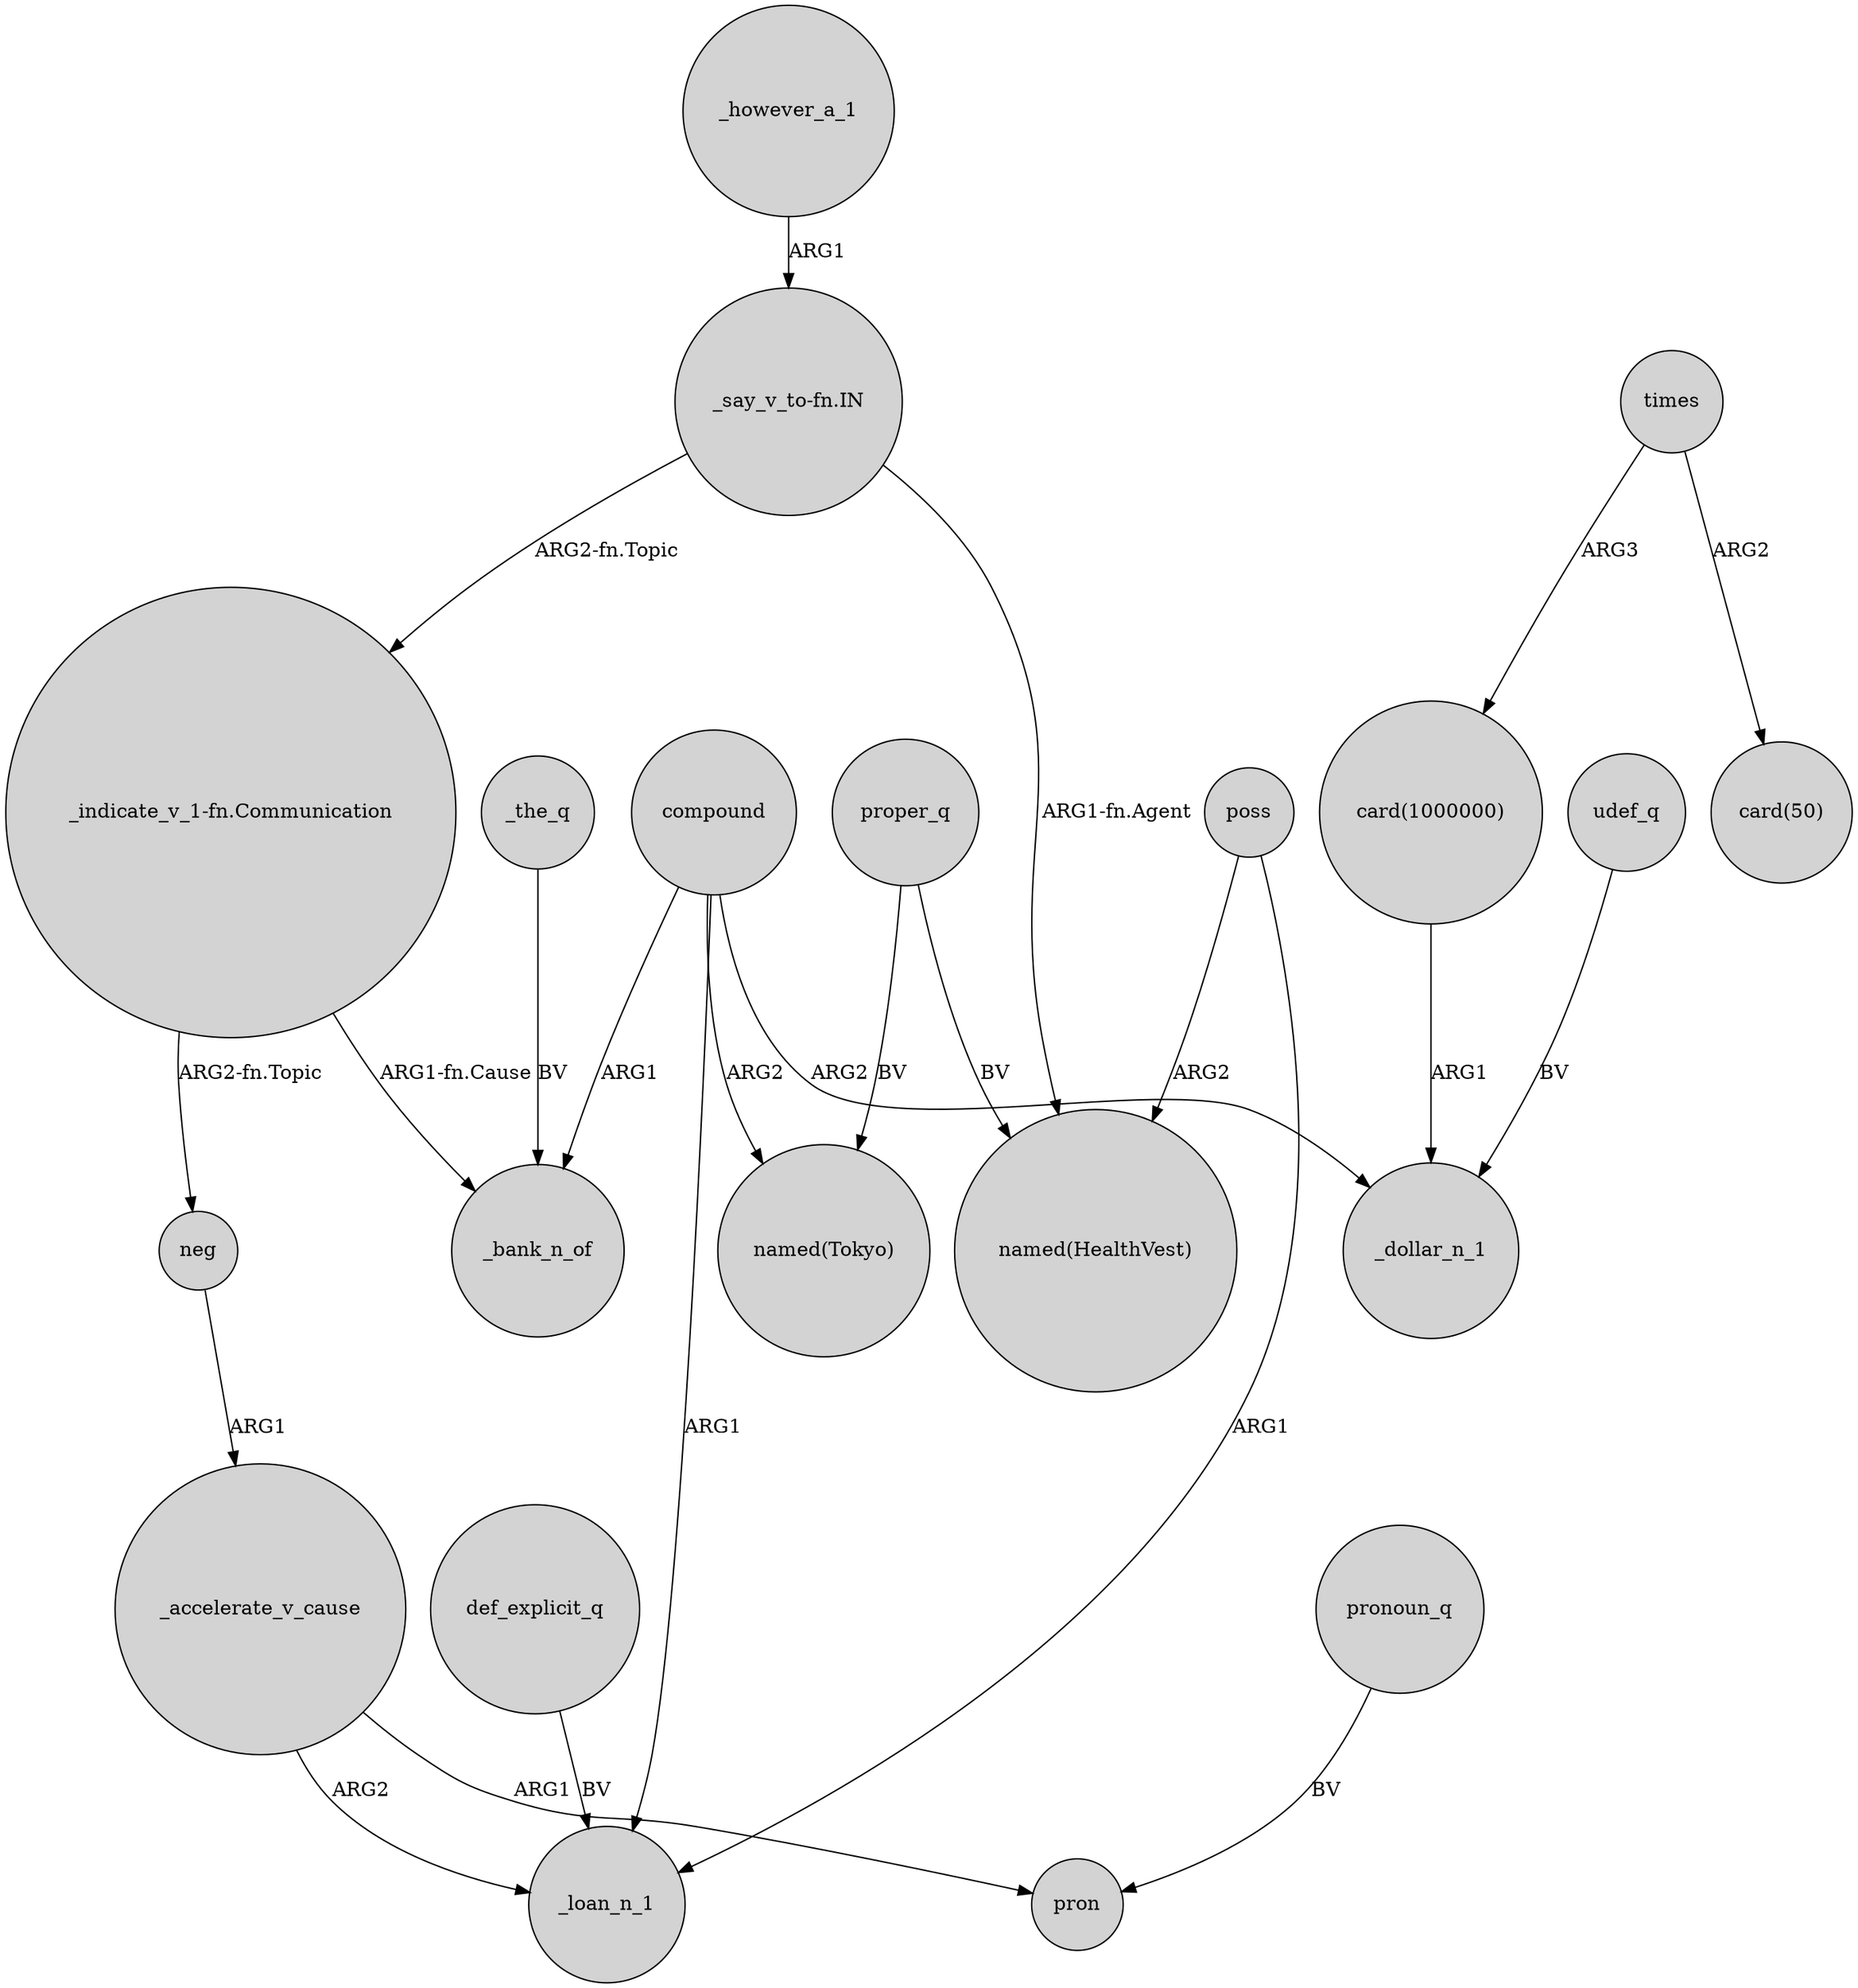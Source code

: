 digraph {
	node [shape=circle style=filled]
	"_indicate_v_1-fn.Communication" -> _bank_n_of [label="ARG1-fn.Cause"]
	compound -> "named(Tokyo)" [label=ARG2]
	times -> "card(50)" [label=ARG2]
	"card(1000000)" -> _dollar_n_1 [label=ARG1]
	def_explicit_q -> _loan_n_1 [label=BV]
	compound -> _bank_n_of [label=ARG1]
	proper_q -> "named(Tokyo)" [label=BV]
	_however_a_1 -> "_say_v_to-fn.IN" [label=ARG1]
	"_say_v_to-fn.IN" -> "_indicate_v_1-fn.Communication" [label="ARG2-fn.Topic"]
	pronoun_q -> pron [label=BV]
	_accelerate_v_cause -> pron [label=ARG1]
	_the_q -> _bank_n_of [label=BV]
	times -> "card(1000000)" [label=ARG3]
	neg -> _accelerate_v_cause [label=ARG1]
	compound -> _loan_n_1 [label=ARG1]
	poss -> "named(HealthVest)" [label=ARG2]
	"_indicate_v_1-fn.Communication" -> neg [label="ARG2-fn.Topic"]
	"_say_v_to-fn.IN" -> "named(HealthVest)" [label="ARG1-fn.Agent"]
	compound -> _dollar_n_1 [label=ARG2]
	poss -> _loan_n_1 [label=ARG1]
	proper_q -> "named(HealthVest)" [label=BV]
	_accelerate_v_cause -> _loan_n_1 [label=ARG2]
	udef_q -> _dollar_n_1 [label=BV]
}
